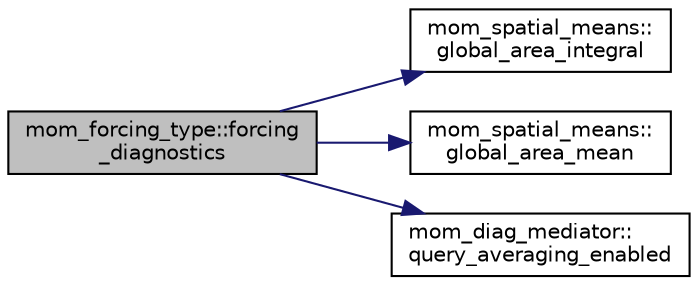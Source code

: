 digraph "mom_forcing_type::forcing_diagnostics"
{
 // INTERACTIVE_SVG=YES
 // LATEX_PDF_SIZE
  edge [fontname="Helvetica",fontsize="10",labelfontname="Helvetica",labelfontsize="10"];
  node [fontname="Helvetica",fontsize="10",shape=record];
  rankdir="LR";
  Node1 [label="mom_forcing_type::forcing\l_diagnostics",height=0.2,width=0.4,color="black", fillcolor="grey75", style="filled", fontcolor="black",tooltip="Offer buoyancy forcing fields for diagnostics for those fields registered as part of register_forcing..."];
  Node1 -> Node2 [color="midnightblue",fontsize="10",style="solid",fontname="Helvetica"];
  Node2 [label="mom_spatial_means::\lglobal_area_integral",height=0.2,width=0.4,color="black", fillcolor="white", style="filled",URL="$namespacemom__spatial__means.html#aee0e9ccdac32367f6ae1064f49e41771",tooltip="Return the global area integral of a variable. This uses reproducing sums."];
  Node1 -> Node3 [color="midnightblue",fontsize="10",style="solid",fontname="Helvetica"];
  Node3 [label="mom_spatial_means::\lglobal_area_mean",height=0.2,width=0.4,color="black", fillcolor="white", style="filled",URL="$namespacemom__spatial__means.html#aa49abab62973a263d6f5a1c776f62a11",tooltip="Return the global area mean of a variable. This uses reproducing sums."];
  Node1 -> Node4 [color="midnightblue",fontsize="10",style="solid",fontname="Helvetica"];
  Node4 [label="mom_diag_mediator::\lquery_averaging_enabled",height=0.2,width=0.4,color="black", fillcolor="white", style="filled",URL="$namespacemom__diag__mediator.html#a0be5d1cbc6c6f8f63950ce7d9bc6455a",tooltip="Call this subroutine to determine whether the averaging is currently enabled. .true...."];
}

